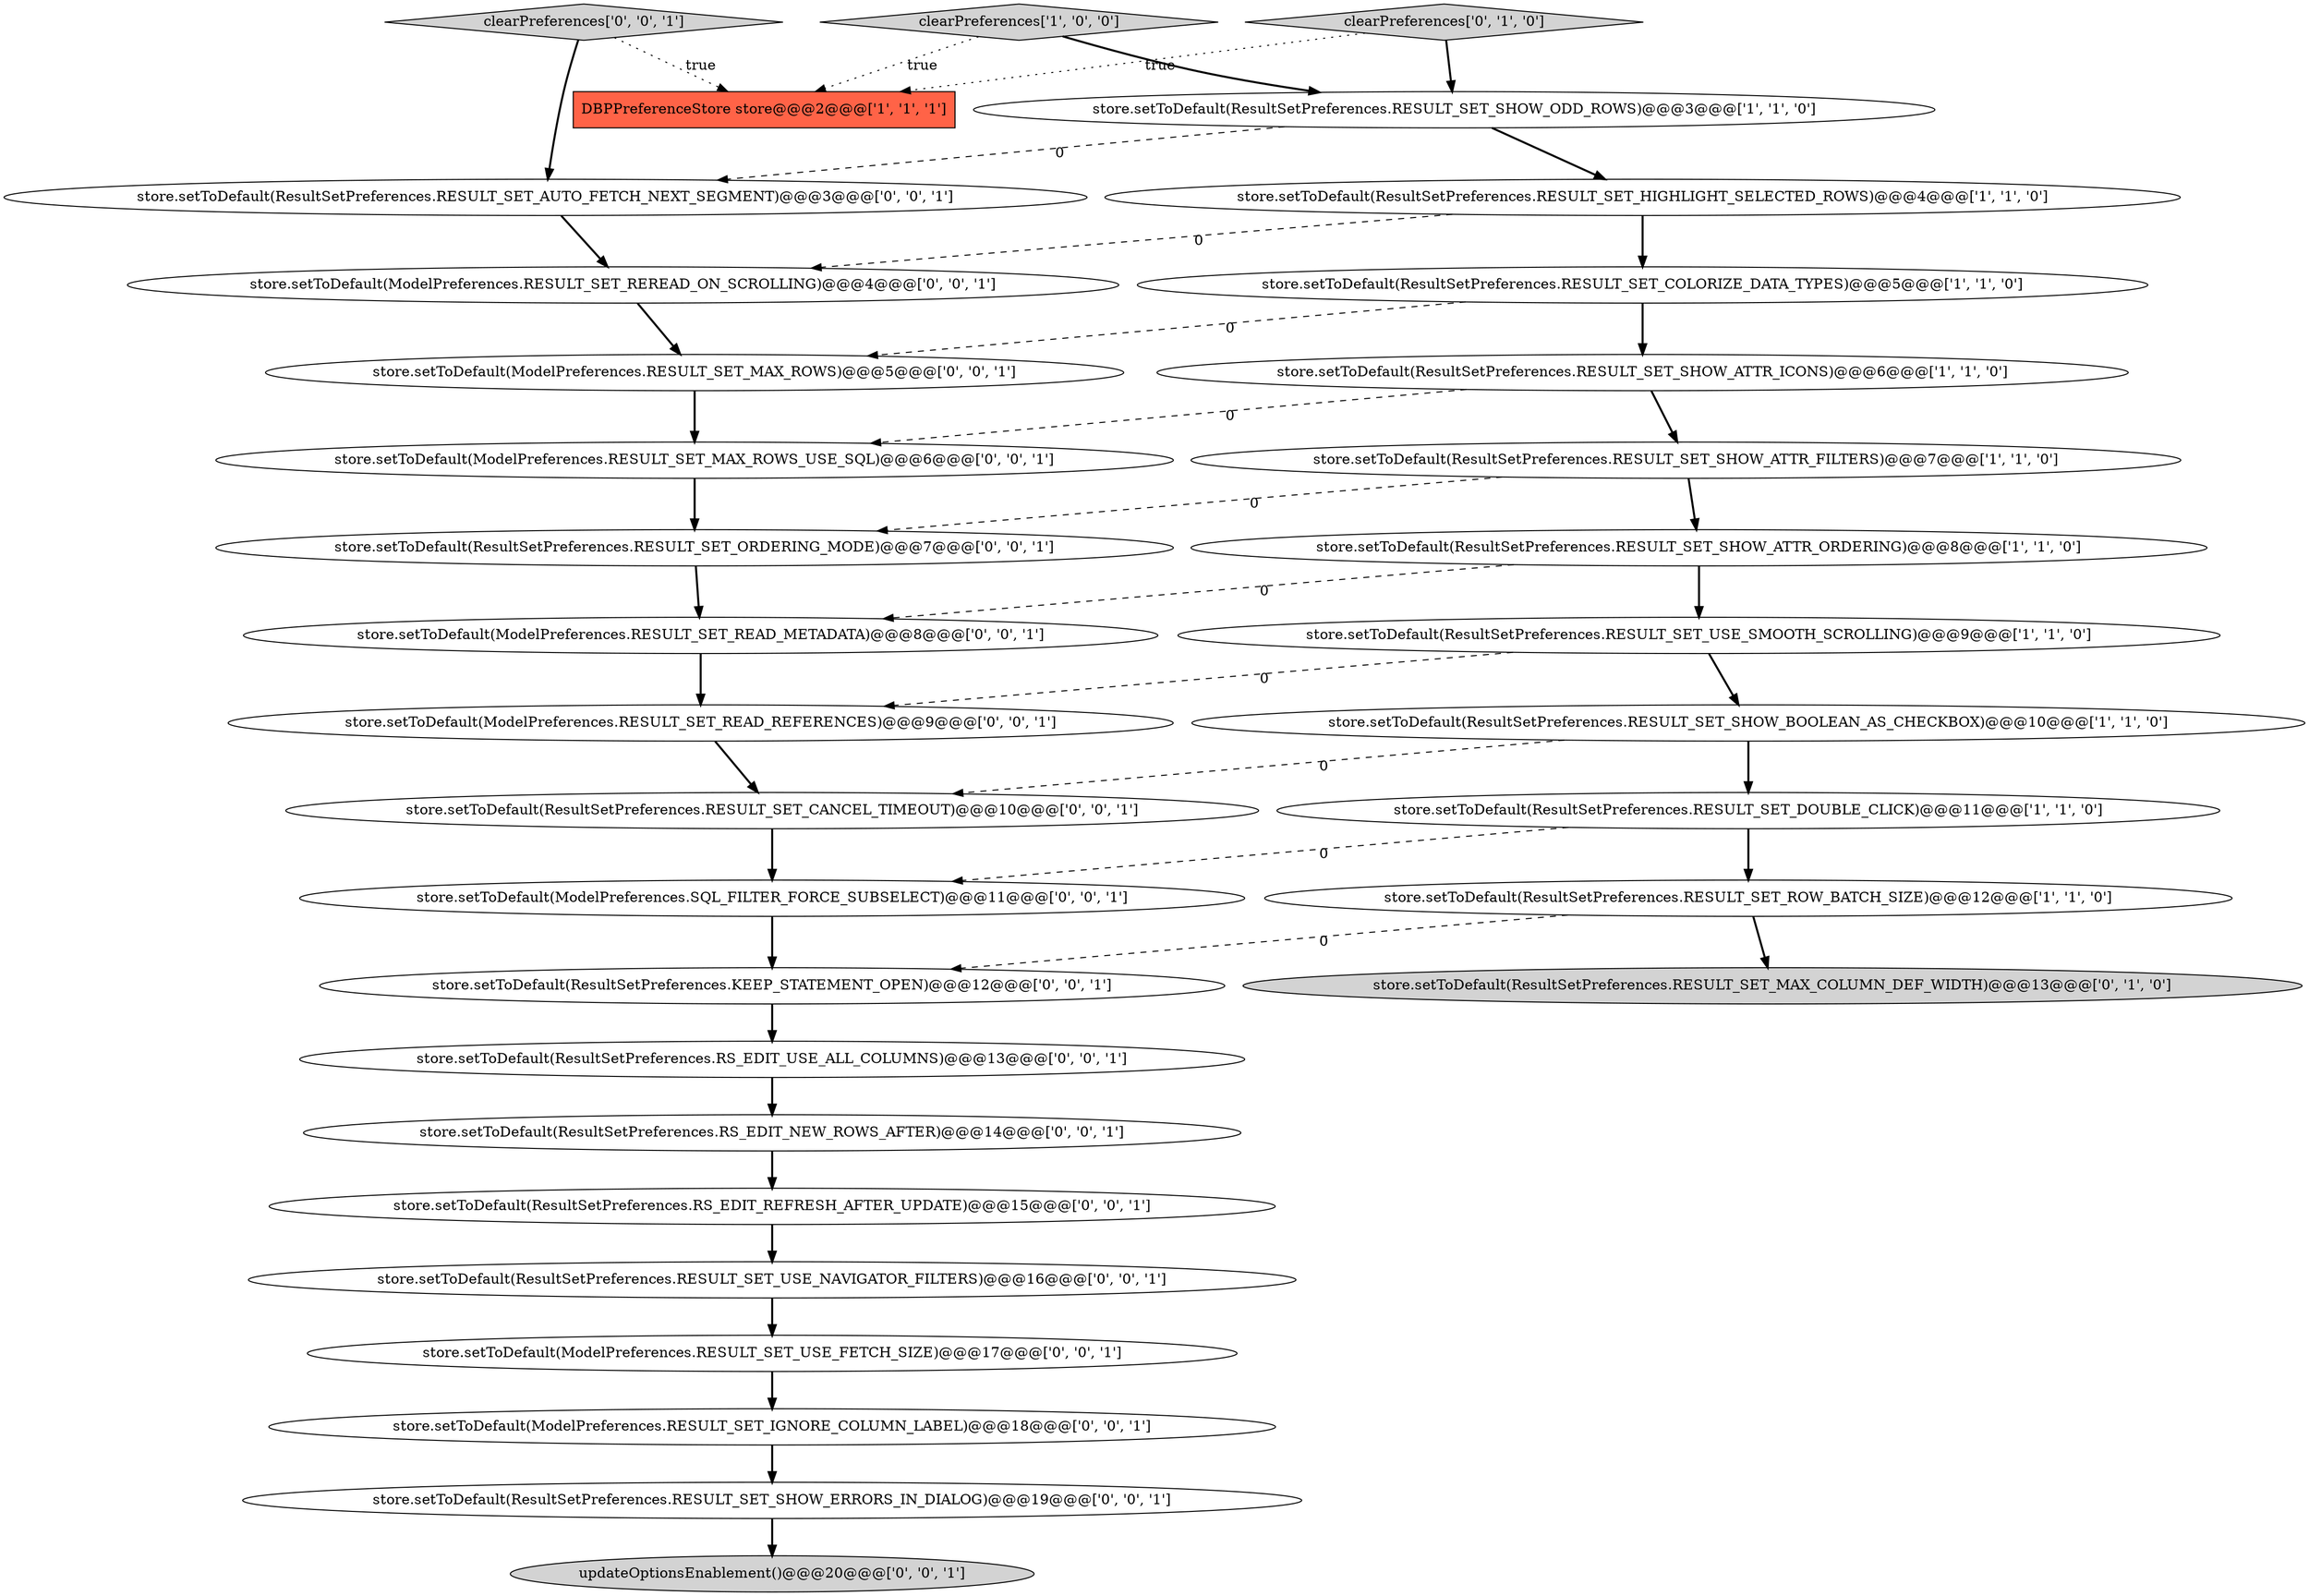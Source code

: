 digraph {
31 [style = filled, label = "store.setToDefault(ModelPreferences.RESULT_SET_USE_FETCH_SIZE)@@@17@@@['0', '0', '1']", fillcolor = white, shape = ellipse image = "AAA0AAABBB3BBB"];
0 [style = filled, label = "store.setToDefault(ResultSetPreferences.RESULT_SET_USE_SMOOTH_SCROLLING)@@@9@@@['1', '1', '0']", fillcolor = white, shape = ellipse image = "AAA0AAABBB1BBB"];
19 [style = filled, label = "store.setToDefault(ResultSetPreferences.KEEP_STATEMENT_OPEN)@@@12@@@['0', '0', '1']", fillcolor = white, shape = ellipse image = "AAA0AAABBB3BBB"];
10 [style = filled, label = "store.setToDefault(ResultSetPreferences.RESULT_SET_ROW_BATCH_SIZE)@@@12@@@['1', '1', '0']", fillcolor = white, shape = ellipse image = "AAA0AAABBB1BBB"];
25 [style = filled, label = "store.setToDefault(ResultSetPreferences.RS_EDIT_NEW_ROWS_AFTER)@@@14@@@['0', '0', '1']", fillcolor = white, shape = ellipse image = "AAA0AAABBB3BBB"];
32 [style = filled, label = "clearPreferences['0', '0', '1']", fillcolor = lightgray, shape = diamond image = "AAA0AAABBB3BBB"];
29 [style = filled, label = "store.setToDefault(ResultSetPreferences.RS_EDIT_USE_ALL_COLUMNS)@@@13@@@['0', '0', '1']", fillcolor = white, shape = ellipse image = "AAA0AAABBB3BBB"];
6 [style = filled, label = "store.setToDefault(ResultSetPreferences.RESULT_SET_HIGHLIGHT_SELECTED_ROWS)@@@4@@@['1', '1', '0']", fillcolor = white, shape = ellipse image = "AAA0AAABBB1BBB"];
20 [style = filled, label = "store.setToDefault(ModelPreferences.RESULT_SET_MAX_ROWS_USE_SQL)@@@6@@@['0', '0', '1']", fillcolor = white, shape = ellipse image = "AAA0AAABBB3BBB"];
9 [style = filled, label = "clearPreferences['1', '0', '0']", fillcolor = lightgray, shape = diamond image = "AAA0AAABBB1BBB"];
18 [style = filled, label = "store.setToDefault(ModelPreferences.RESULT_SET_REREAD_ON_SCROLLING)@@@4@@@['0', '0', '1']", fillcolor = white, shape = ellipse image = "AAA0AAABBB3BBB"];
11 [style = filled, label = "store.setToDefault(ResultSetPreferences.RESULT_SET_SHOW_ATTR_FILTERS)@@@7@@@['1', '1', '0']", fillcolor = white, shape = ellipse image = "AAA0AAABBB1BBB"];
23 [style = filled, label = "store.setToDefault(ResultSetPreferences.RESULT_SET_USE_NAVIGATOR_FILTERS)@@@16@@@['0', '0', '1']", fillcolor = white, shape = ellipse image = "AAA0AAABBB3BBB"];
28 [style = filled, label = "store.setToDefault(ResultSetPreferences.RS_EDIT_REFRESH_AFTER_UPDATE)@@@15@@@['0', '0', '1']", fillcolor = white, shape = ellipse image = "AAA0AAABBB3BBB"];
30 [style = filled, label = "store.setToDefault(ModelPreferences.RESULT_SET_IGNORE_COLUMN_LABEL)@@@18@@@['0', '0', '1']", fillcolor = white, shape = ellipse image = "AAA0AAABBB3BBB"];
5 [style = filled, label = "store.setToDefault(ResultSetPreferences.RESULT_SET_SHOW_ODD_ROWS)@@@3@@@['1', '1', '0']", fillcolor = white, shape = ellipse image = "AAA0AAABBB1BBB"];
13 [style = filled, label = "clearPreferences['0', '1', '0']", fillcolor = lightgray, shape = diamond image = "AAA0AAABBB2BBB"];
27 [style = filled, label = "store.setToDefault(ResultSetPreferences.RESULT_SET_ORDERING_MODE)@@@7@@@['0', '0', '1']", fillcolor = white, shape = ellipse image = "AAA0AAABBB3BBB"];
12 [style = filled, label = "store.setToDefault(ResultSetPreferences.RESULT_SET_MAX_COLUMN_DEF_WIDTH)@@@13@@@['0', '1', '0']", fillcolor = lightgray, shape = ellipse image = "AAA1AAABBB2BBB"];
15 [style = filled, label = "store.setToDefault(ModelPreferences.RESULT_SET_MAX_ROWS)@@@5@@@['0', '0', '1']", fillcolor = white, shape = ellipse image = "AAA0AAABBB3BBB"];
3 [style = filled, label = "store.setToDefault(ResultSetPreferences.RESULT_SET_SHOW_ATTR_ORDERING)@@@8@@@['1', '1', '0']", fillcolor = white, shape = ellipse image = "AAA0AAABBB1BBB"];
4 [style = filled, label = "DBPPreferenceStore store@@@2@@@['1', '1', '1']", fillcolor = tomato, shape = box image = "AAA0AAABBB1BBB"];
7 [style = filled, label = "store.setToDefault(ResultSetPreferences.RESULT_SET_SHOW_BOOLEAN_AS_CHECKBOX)@@@10@@@['1', '1', '0']", fillcolor = white, shape = ellipse image = "AAA0AAABBB1BBB"];
16 [style = filled, label = "store.setToDefault(ModelPreferences.RESULT_SET_READ_REFERENCES)@@@9@@@['0', '0', '1']", fillcolor = white, shape = ellipse image = "AAA0AAABBB3BBB"];
24 [style = filled, label = "store.setToDefault(ResultSetPreferences.RESULT_SET_AUTO_FETCH_NEXT_SEGMENT)@@@3@@@['0', '0', '1']", fillcolor = white, shape = ellipse image = "AAA0AAABBB3BBB"];
22 [style = filled, label = "store.setToDefault(ModelPreferences.SQL_FILTER_FORCE_SUBSELECT)@@@11@@@['0', '0', '1']", fillcolor = white, shape = ellipse image = "AAA0AAABBB3BBB"];
2 [style = filled, label = "store.setToDefault(ResultSetPreferences.RESULT_SET_SHOW_ATTR_ICONS)@@@6@@@['1', '1', '0']", fillcolor = white, shape = ellipse image = "AAA0AAABBB1BBB"];
17 [style = filled, label = "store.setToDefault(ResultSetPreferences.RESULT_SET_CANCEL_TIMEOUT)@@@10@@@['0', '0', '1']", fillcolor = white, shape = ellipse image = "AAA0AAABBB3BBB"];
21 [style = filled, label = "store.setToDefault(ModelPreferences.RESULT_SET_READ_METADATA)@@@8@@@['0', '0', '1']", fillcolor = white, shape = ellipse image = "AAA0AAABBB3BBB"];
8 [style = filled, label = "store.setToDefault(ResultSetPreferences.RESULT_SET_DOUBLE_CLICK)@@@11@@@['1', '1', '0']", fillcolor = white, shape = ellipse image = "AAA0AAABBB1BBB"];
26 [style = filled, label = "updateOptionsEnablement()@@@20@@@['0', '0', '1']", fillcolor = lightgray, shape = ellipse image = "AAA0AAABBB3BBB"];
14 [style = filled, label = "store.setToDefault(ResultSetPreferences.RESULT_SET_SHOW_ERRORS_IN_DIALOG)@@@19@@@['0', '0', '1']", fillcolor = white, shape = ellipse image = "AAA0AAABBB3BBB"];
1 [style = filled, label = "store.setToDefault(ResultSetPreferences.RESULT_SET_COLORIZE_DATA_TYPES)@@@5@@@['1', '1', '0']", fillcolor = white, shape = ellipse image = "AAA0AAABBB1BBB"];
11->3 [style = bold, label=""];
20->27 [style = bold, label=""];
22->19 [style = bold, label=""];
7->8 [style = bold, label=""];
13->4 [style = dotted, label="true"];
5->24 [style = dashed, label="0"];
6->18 [style = dashed, label="0"];
24->18 [style = bold, label=""];
0->7 [style = bold, label=""];
2->11 [style = bold, label=""];
21->16 [style = bold, label=""];
2->20 [style = dashed, label="0"];
11->27 [style = dashed, label="0"];
3->21 [style = dashed, label="0"];
28->23 [style = bold, label=""];
14->26 [style = bold, label=""];
29->25 [style = bold, label=""];
10->12 [style = bold, label=""];
23->31 [style = bold, label=""];
7->17 [style = dashed, label="0"];
0->16 [style = dashed, label="0"];
25->28 [style = bold, label=""];
19->29 [style = bold, label=""];
32->4 [style = dotted, label="true"];
3->0 [style = bold, label=""];
9->4 [style = dotted, label="true"];
1->15 [style = dashed, label="0"];
15->20 [style = bold, label=""];
10->19 [style = dashed, label="0"];
16->17 [style = bold, label=""];
17->22 [style = bold, label=""];
31->30 [style = bold, label=""];
8->22 [style = dashed, label="0"];
30->14 [style = bold, label=""];
9->5 [style = bold, label=""];
6->1 [style = bold, label=""];
1->2 [style = bold, label=""];
8->10 [style = bold, label=""];
13->5 [style = bold, label=""];
5->6 [style = bold, label=""];
27->21 [style = bold, label=""];
32->24 [style = bold, label=""];
18->15 [style = bold, label=""];
}

